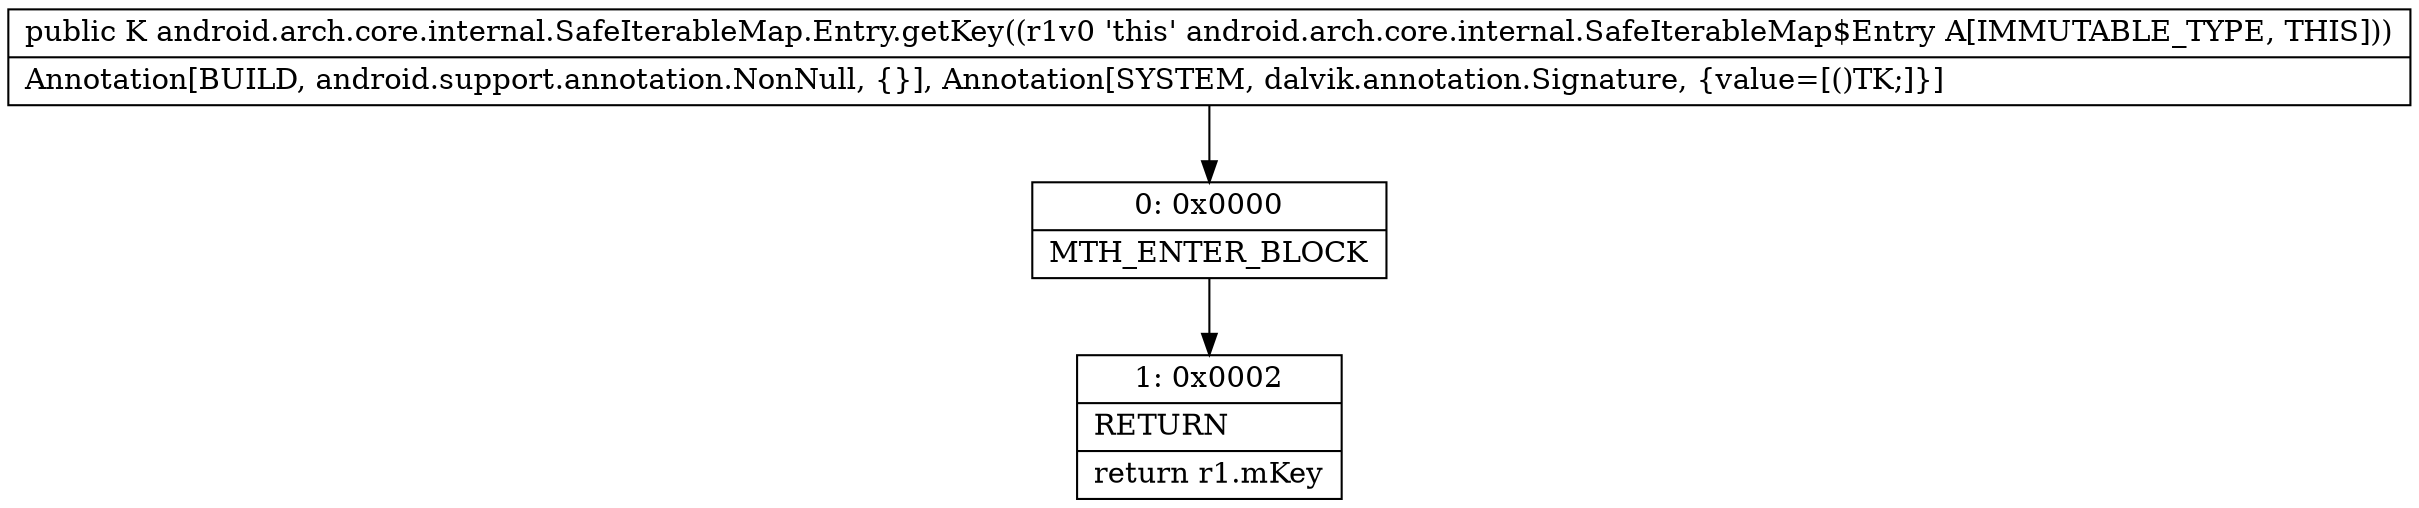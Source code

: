 digraph "CFG forandroid.arch.core.internal.SafeIterableMap.Entry.getKey()Ljava\/lang\/Object;" {
Node_0 [shape=record,label="{0\:\ 0x0000|MTH_ENTER_BLOCK\l}"];
Node_1 [shape=record,label="{1\:\ 0x0002|RETURN\l|return r1.mKey\l}"];
MethodNode[shape=record,label="{public K android.arch.core.internal.SafeIterableMap.Entry.getKey((r1v0 'this' android.arch.core.internal.SafeIterableMap$Entry A[IMMUTABLE_TYPE, THIS]))  | Annotation[BUILD, android.support.annotation.NonNull, \{\}], Annotation[SYSTEM, dalvik.annotation.Signature, \{value=[()TK;]\}]\l}"];
MethodNode -> Node_0;
Node_0 -> Node_1;
}

